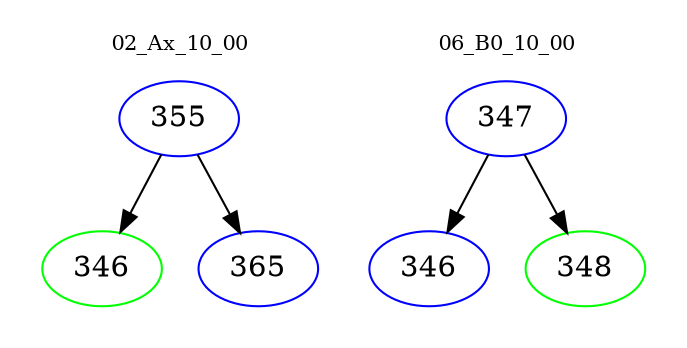 digraph{
subgraph cluster_0 {
color = white
label = "02_Ax_10_00";
fontsize=10;
T0_355 [label="355", color="blue"]
T0_355 -> T0_346 [color="black"]
T0_346 [label="346", color="green"]
T0_355 -> T0_365 [color="black"]
T0_365 [label="365", color="blue"]
}
subgraph cluster_1 {
color = white
label = "06_B0_10_00";
fontsize=10;
T1_347 [label="347", color="blue"]
T1_347 -> T1_346 [color="black"]
T1_346 [label="346", color="blue"]
T1_347 -> T1_348 [color="black"]
T1_348 [label="348", color="green"]
}
}

